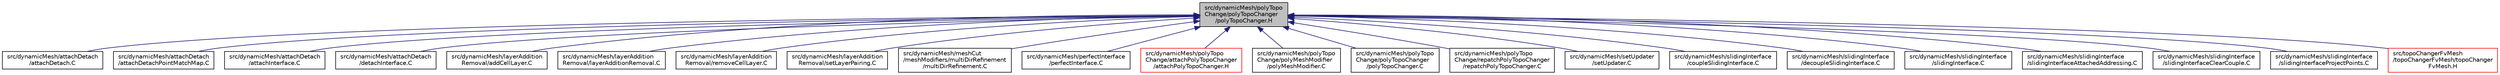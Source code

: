 digraph "src/dynamicMesh/polyTopoChange/polyTopoChanger/polyTopoChanger.H"
{
  bgcolor="transparent";
  edge [fontname="Helvetica",fontsize="10",labelfontname="Helvetica",labelfontsize="10"];
  node [fontname="Helvetica",fontsize="10",shape=record];
  Node1 [label="src/dynamicMesh/polyTopo\lChange/polyTopoChanger\l/polyTopoChanger.H",height=0.2,width=0.4,color="black", fillcolor="grey75", style="filled", fontcolor="black"];
  Node1 -> Node2 [dir="back",color="midnightblue",fontsize="10",style="solid",fontname="Helvetica"];
  Node2 [label="src/dynamicMesh/attachDetach\l/attachDetach.C",height=0.2,width=0.4,color="black",URL="$a04889.html",tooltip="Attach/detach boundary mesh modifier. This modifier takes a set of internal faces and converts them i..."];
  Node1 -> Node3 [dir="back",color="midnightblue",fontsize="10",style="solid",fontname="Helvetica"];
  Node3 [label="src/dynamicMesh/attachDetach\l/attachDetachPointMatchMap.C",height=0.2,width=0.4,color="black",URL="$a04891.html"];
  Node1 -> Node4 [dir="back",color="midnightblue",fontsize="10",style="solid",fontname="Helvetica"];
  Node4 [label="src/dynamicMesh/attachDetach\l/attachInterface.C",height=0.2,width=0.4,color="black",URL="$a04892.html"];
  Node1 -> Node5 [dir="back",color="midnightblue",fontsize="10",style="solid",fontname="Helvetica"];
  Node5 [label="src/dynamicMesh/attachDetach\l/detachInterface.C",height=0.2,width=0.4,color="black",URL="$a04893.html"];
  Node1 -> Node6 [dir="back",color="midnightblue",fontsize="10",style="solid",fontname="Helvetica"];
  Node6 [label="src/dynamicMesh/layerAddition\lRemoval/addCellLayer.C",height=0.2,width=0.4,color="black",URL="$a04912.html"];
  Node1 -> Node7 [dir="back",color="midnightblue",fontsize="10",style="solid",fontname="Helvetica"];
  Node7 [label="src/dynamicMesh/layerAddition\lRemoval/layerAdditionRemoval.C",height=0.2,width=0.4,color="black",URL="$a04913.html",tooltip="Cell layer addition/removal mesh modifier. "];
  Node1 -> Node8 [dir="back",color="midnightblue",fontsize="10",style="solid",fontname="Helvetica"];
  Node8 [label="src/dynamicMesh/layerAddition\lRemoval/removeCellLayer.C",height=0.2,width=0.4,color="black",URL="$a04915.html"];
  Node1 -> Node9 [dir="back",color="midnightblue",fontsize="10",style="solid",fontname="Helvetica"];
  Node9 [label="src/dynamicMesh/layerAddition\lRemoval/setLayerPairing.C",height=0.2,width=0.4,color="black",URL="$a04916.html",tooltip="Remove a layer of cells and prepare addressing data. "];
  Node1 -> Node10 [dir="back",color="midnightblue",fontsize="10",style="solid",fontname="Helvetica"];
  Node10 [label="src/dynamicMesh/meshCut\l/meshModifiers/multiDirRefinement\l/multiDirRefinement.C",height=0.2,width=0.4,color="black",URL="$a04940.html"];
  Node1 -> Node11 [dir="back",color="midnightblue",fontsize="10",style="solid",fontname="Helvetica"];
  Node11 [label="src/dynamicMesh/perfectInterface\l/perfectInterface.C",height=0.2,width=0.4,color="black",URL="$a04979.html",tooltip="Best thing is probably to look at attachDetach which does almost exactly the same but for the geometr..."];
  Node1 -> Node12 [dir="back",color="midnightblue",fontsize="10",style="solid",fontname="Helvetica"];
  Node12 [label="src/dynamicMesh/polyTopo\lChange/attachPolyTopoChanger\l/attachPolyTopoChanger.H",height=0.2,width=0.4,color="red",URL="$a04998.html"];
  Node1 -> Node13 [dir="back",color="midnightblue",fontsize="10",style="solid",fontname="Helvetica"];
  Node13 [label="src/dynamicMesh/polyTopo\lChange/polyMeshModifier\l/polyMeshModifier.C",height=0.2,width=0.4,color="black",URL="$a04999.html",tooltip="Virtual base class for mesh modifiers. "];
  Node1 -> Node14 [dir="back",color="midnightblue",fontsize="10",style="solid",fontname="Helvetica"];
  Node14 [label="src/dynamicMesh/polyTopo\lChange/polyTopoChanger\l/polyTopoChanger.C",height=0.2,width=0.4,color="black",URL="$a05049.html"];
  Node1 -> Node15 [dir="back",color="midnightblue",fontsize="10",style="solid",fontname="Helvetica"];
  Node15 [label="src/dynamicMesh/polyTopo\lChange/repatchPolyTopoChanger\l/repatchPolyTopoChanger.C",height=0.2,width=0.4,color="black",URL="$a05051.html",tooltip="A mesh which allows changes in the patch distribution of the faces. The change in patching is set usi..."];
  Node1 -> Node16 [dir="back",color="midnightblue",fontsize="10",style="solid",fontname="Helvetica"];
  Node16 [label="src/dynamicMesh/setUpdater\l/setUpdater.C",height=0.2,width=0.4,color="black",URL="$a05053.html"];
  Node1 -> Node17 [dir="back",color="midnightblue",fontsize="10",style="solid",fontname="Helvetica"];
  Node17 [label="src/dynamicMesh/slidingInterface\l/coupleSlidingInterface.C",height=0.2,width=0.4,color="black",URL="$a05056.html"];
  Node1 -> Node18 [dir="back",color="midnightblue",fontsize="10",style="solid",fontname="Helvetica"];
  Node18 [label="src/dynamicMesh/slidingInterface\l/decoupleSlidingInterface.C",height=0.2,width=0.4,color="black",URL="$a05057.html"];
  Node1 -> Node19 [dir="back",color="midnightblue",fontsize="10",style="solid",fontname="Helvetica"];
  Node19 [label="src/dynamicMesh/slidingInterface\l/slidingInterface.C",height=0.2,width=0.4,color="black",URL="$a05065.html"];
  Node1 -> Node20 [dir="back",color="midnightblue",fontsize="10",style="solid",fontname="Helvetica"];
  Node20 [label="src/dynamicMesh/slidingInterface\l/slidingInterfaceAttachedAddressing.C",height=0.2,width=0.4,color="black",URL="$a05067.html"];
  Node1 -> Node21 [dir="back",color="midnightblue",fontsize="10",style="solid",fontname="Helvetica"];
  Node21 [label="src/dynamicMesh/slidingInterface\l/slidingInterfaceClearCouple.C",height=0.2,width=0.4,color="black",URL="$a05068.html"];
  Node1 -> Node22 [dir="back",color="midnightblue",fontsize="10",style="solid",fontname="Helvetica"];
  Node22 [label="src/dynamicMesh/slidingInterface\l/slidingInterfaceProjectPoints.C",height=0.2,width=0.4,color="black",URL="$a05069.html"];
  Node1 -> Node23 [dir="back",color="midnightblue",fontsize="10",style="solid",fontname="Helvetica"];
  Node23 [label="src/topoChangerFvMesh\l/topoChangerFvMesh/topoChanger\lFvMesh.H",height=0.2,width=0.4,color="red",URL="$a10652.html"];
}
